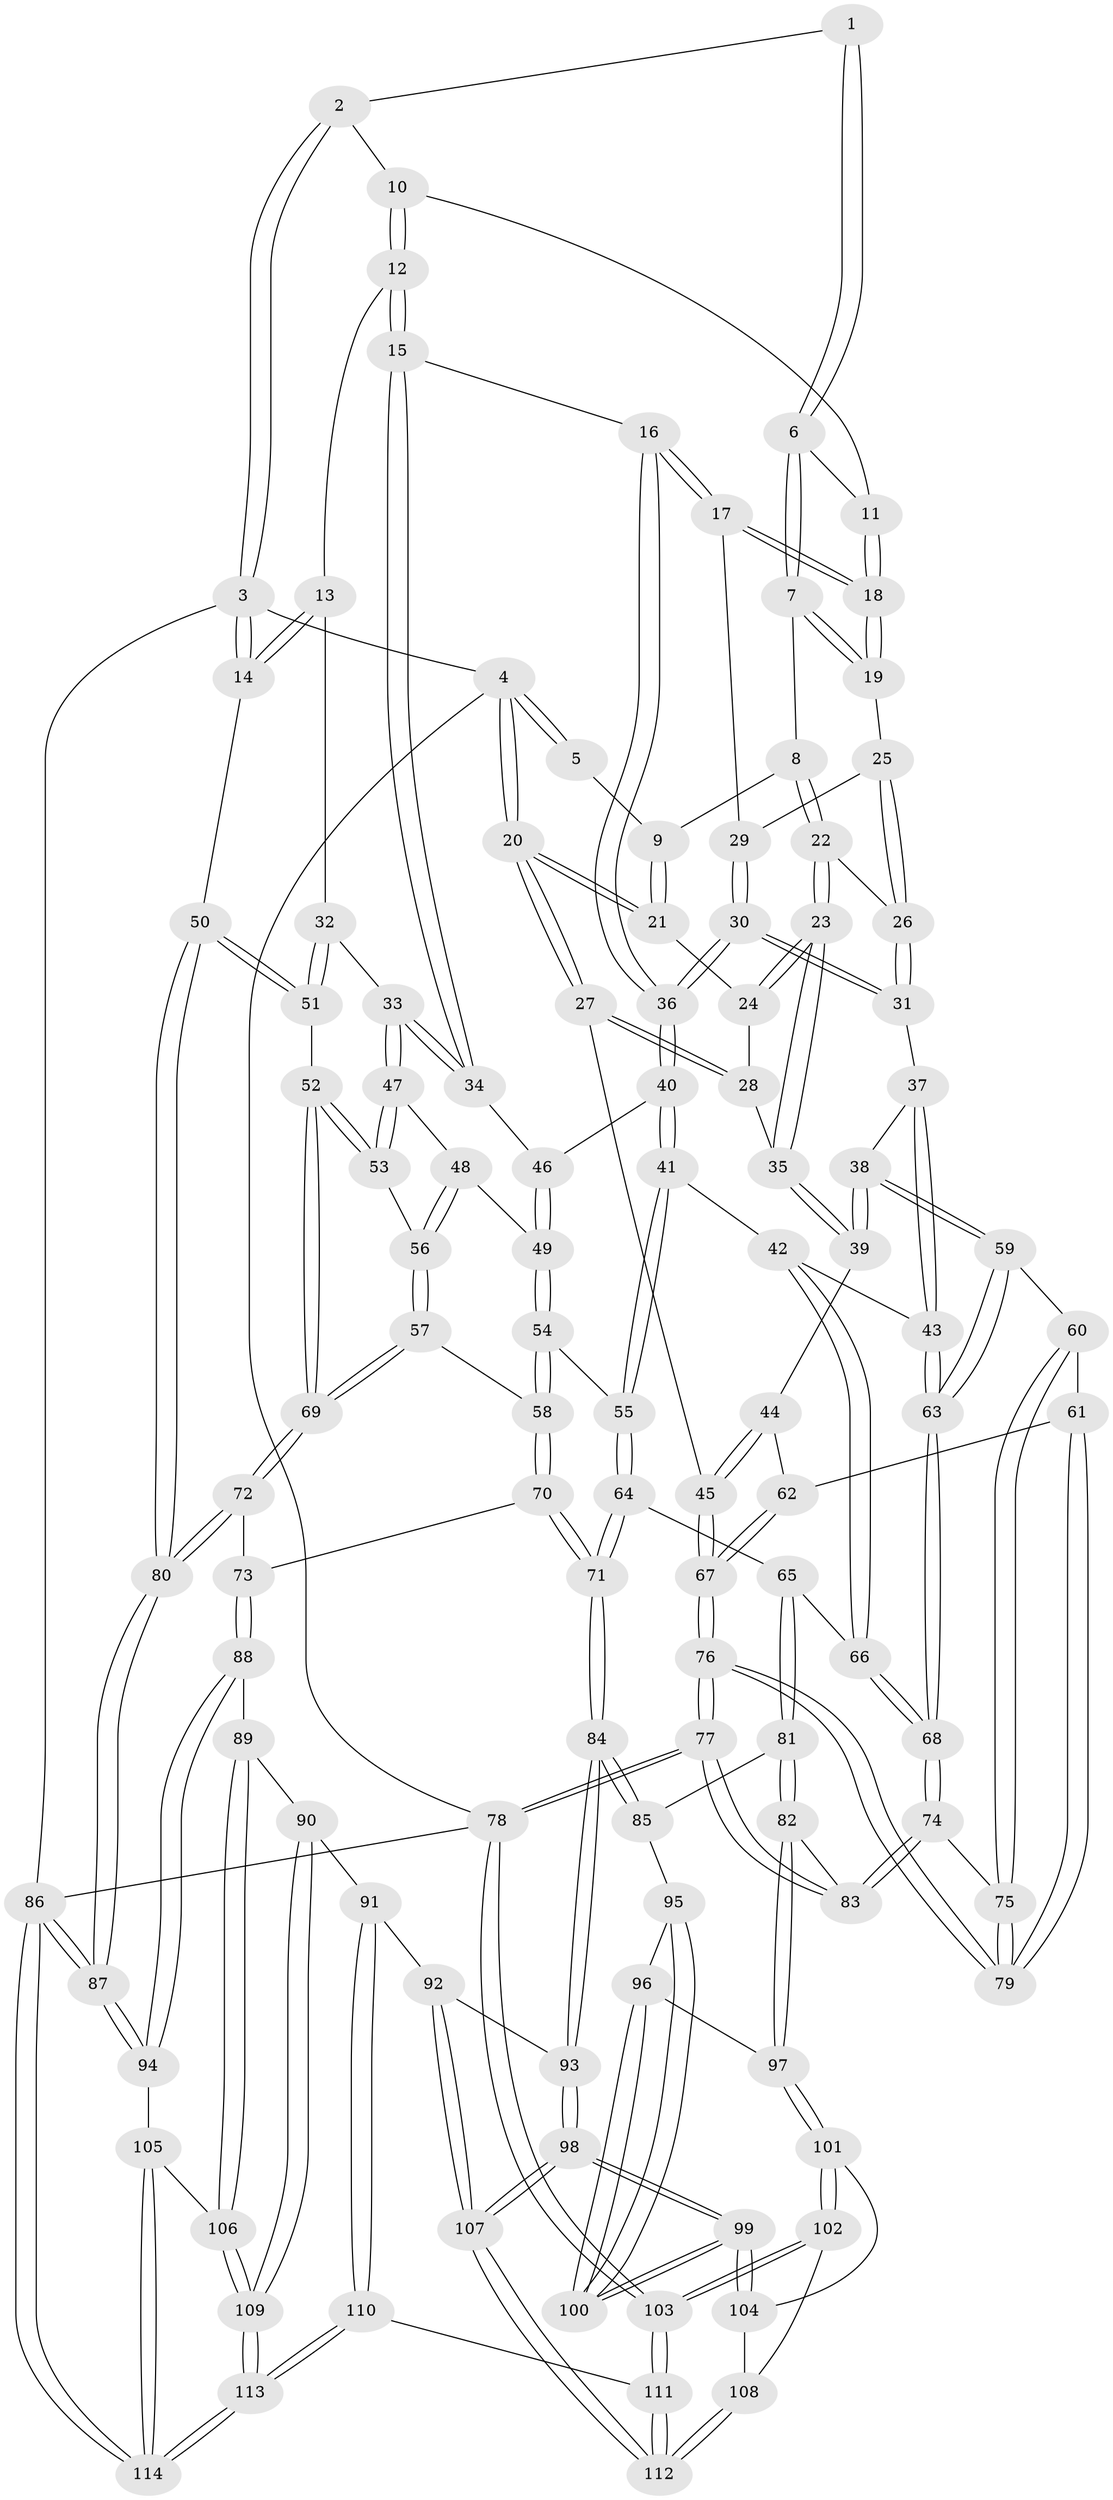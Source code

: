 // coarse degree distribution, {8: 0.017543859649122806, 7: 0.017543859649122806, 5: 0.22807017543859648, 6: 0.22807017543859648, 4: 0.3684210526315789, 3: 0.14035087719298245}
// Generated by graph-tools (version 1.1) at 2025/21/03/04/25 18:21:30]
// undirected, 114 vertices, 282 edges
graph export_dot {
graph [start="1"]
  node [color=gray90,style=filled];
  1 [pos="+0.4562470223003885+0"];
  2 [pos="+0.5545315207435627+0"];
  3 [pos="+1+0"];
  4 [pos="+0+0"];
  5 [pos="+0.23495210704753516+0"];
  6 [pos="+0.3801218448230804+0.1449199246048496"];
  7 [pos="+0.37680532117191534+0.15072146456040536"];
  8 [pos="+0.25032646882032855+0.15283047193735752"];
  9 [pos="+0.2096624393514422+0.13239440074097186"];
  10 [pos="+0.6068105659400973+0.007033338077275149"];
  11 [pos="+0.5716025076235948+0.10945992900779053"];
  12 [pos="+0.7841531720817982+0.13214878143868533"];
  13 [pos="+0.9667702700525939+0.11895528004850904"];
  14 [pos="+1+0"];
  15 [pos="+0.6484736740450653+0.32857620794211007"];
  16 [pos="+0.5845872377209717+0.301743071252532"];
  17 [pos="+0.5596007154134847+0.2655138558863748"];
  18 [pos="+0.5591217244124134+0.2647009571287809"];
  19 [pos="+0.41350475835918954+0.2167661510707161"];
  20 [pos="+0+0"];
  21 [pos="+0.17231129920345345+0.15337276690690446"];
  22 [pos="+0.2914903704518582+0.3104596298674495"];
  23 [pos="+0.1465327423163159+0.3440530464849579"];
  24 [pos="+0.1452160944471609+0.18936291973988284"];
  25 [pos="+0.3740894556455979+0.27455168685511383"];
  26 [pos="+0.31418787829442124+0.32207579756206456"];
  27 [pos="+0+0.16628418212876456"];
  28 [pos="+0+0.2142027995262243"];
  29 [pos="+0.4155985718158395+0.3196129372926318"];
  30 [pos="+0.43079353869802967+0.40586122353700926"];
  31 [pos="+0.33478255842062854+0.379786105065849"];
  32 [pos="+0.806162201949094+0.39738061158723526"];
  33 [pos="+0.7098711706716017+0.38528503605755765"];
  34 [pos="+0.669219904400151+0.35694358239926594"];
  35 [pos="+0.1348314118737102+0.36254177153621336"];
  36 [pos="+0.4516201070679331+0.4165069875430827"];
  37 [pos="+0.31907038574092744+0.40375200392201105"];
  38 [pos="+0.13369116883588408+0.457180832866398"];
  39 [pos="+0.11704602753685178+0.44347462333901483"];
  40 [pos="+0.4541689471865188+0.47032044092731734"];
  41 [pos="+0.44751709097170556+0.5209478243907997"];
  42 [pos="+0.4033753845377876+0.5385466851952495"];
  43 [pos="+0.3211251738257001+0.5472269911316777"];
  44 [pos="+0.06577210120150173+0.4559913492976551"];
  45 [pos="+0+0.45188556869938784"];
  46 [pos="+0.5952828032228638+0.45996271010217255"];
  47 [pos="+0.6994726973930597+0.46561360929973966"];
  48 [pos="+0.6817682450474217+0.5084769806546051"];
  49 [pos="+0.5729040485639082+0.5247440931556618"];
  50 [pos="+1+0.5255260654073557"];
  51 [pos="+0.9647600235958793+0.539794854362403"];
  52 [pos="+0.8709572936678632+0.6250839771429425"];
  53 [pos="+0.7697101962157734+0.5818325023297469"];
  54 [pos="+0.555265301750667+0.5563187384005818"];
  55 [pos="+0.5006735077006964+0.5617211015114091"];
  56 [pos="+0.6647918076443453+0.5819544717527853"];
  57 [pos="+0.6604261316661222+0.5867048955357257"];
  58 [pos="+0.6385266846399625+0.6090918719007656"];
  59 [pos="+0.215774740126485+0.5776759608763106"];
  60 [pos="+0.19915346074515736+0.5959512982778328"];
  61 [pos="+0.12137809741299176+0.6492027597299755"];
  62 [pos="+0.048084966593695884+0.5955510264044972"];
  63 [pos="+0.2592353589449099+0.5872787983861479"];
  64 [pos="+0.49763033069220225+0.6017740977440407"];
  65 [pos="+0.4422412600683904+0.6987026611183221"];
  66 [pos="+0.41189015574777804+0.6971888668489535"];
  67 [pos="+0+0.7770423588477238"];
  68 [pos="+0.32751323321466685+0.7213765691638433"];
  69 [pos="+0.8432732030443619+0.6762039727979077"];
  70 [pos="+0.6488636380936185+0.7232747785953696"];
  71 [pos="+0.6103187489281876+0.7518675898280434"];
  72 [pos="+0.8134990985991205+0.7333531145605252"];
  73 [pos="+0.8134975753645073+0.7333550353905034"];
  74 [pos="+0.31170960530212677+0.775236461925697"];
  75 [pos="+0.1888554706842858+0.7439630764504648"];
  76 [pos="+0+1"];
  77 [pos="+0+1"];
  78 [pos="+0+1"];
  79 [pos="+0.002868990268745089+0.8243942143500927"];
  80 [pos="+1+0.8510273401828564"];
  81 [pos="+0.5036714323379963+0.7503256560703995"];
  82 [pos="+0.34708725562175474+0.8381671491492094"];
  83 [pos="+0.3131994327435563+0.7978024505550068"];
  84 [pos="+0.6010488035704311+0.7628440335616369"];
  85 [pos="+0.5473045905539479+0.7716865370387592"];
  86 [pos="+1+1"];
  87 [pos="+1+0.8783674755562219"];
  88 [pos="+0.8228645963639937+0.7906831739660847"];
  89 [pos="+0.8122950008870932+0.8585846487277133"];
  90 [pos="+0.7912768116898793+0.8834448023924854"];
  91 [pos="+0.7767710474077976+0.8927378480580309"];
  92 [pos="+0.7278026676859428+0.9007183125901398"];
  93 [pos="+0.6253234731989394+0.8511150506975658"];
  94 [pos="+1+0.8874836556883173"];
  95 [pos="+0.522445221768426+0.8058021386868938"];
  96 [pos="+0.41011199705400986+0.8462638048103637"];
  97 [pos="+0.35103579757938924+0.8453022862617829"];
  98 [pos="+0.5438507260010172+1"];
  99 [pos="+0.5019434960978718+0.9883895955460275"];
  100 [pos="+0.4954728027118885+0.8968561820229831"];
  101 [pos="+0.35390253597778004+0.8764977256699527"];
  102 [pos="+0.3155496090791466+0.9479357046045116"];
  103 [pos="+0+1"];
  104 [pos="+0.41552755122229745+0.9291698062226228"];
  105 [pos="+0.9184879474831602+0.9343794075301786"];
  106 [pos="+0.912880118431596+0.9332803987880631"];
  107 [pos="+0.558970533107044+1"];
  108 [pos="+0.36874638100258317+0.9820388344350188"];
  109 [pos="+0.8428869606357051+1"];
  110 [pos="+0.7154902098712739+1"];
  111 [pos="+0.5648092036469162+1"];
  112 [pos="+0.5590653996200556+1"];
  113 [pos="+0.7818051605199813+1"];
  114 [pos="+0.9704332005188924+1"];
  1 -- 2;
  1 -- 6;
  1 -- 6;
  2 -- 3;
  2 -- 3;
  2 -- 10;
  3 -- 4;
  3 -- 14;
  3 -- 14;
  3 -- 86;
  4 -- 5;
  4 -- 5;
  4 -- 20;
  4 -- 20;
  4 -- 78;
  5 -- 9;
  6 -- 7;
  6 -- 7;
  6 -- 11;
  7 -- 8;
  7 -- 19;
  7 -- 19;
  8 -- 9;
  8 -- 22;
  8 -- 22;
  9 -- 21;
  9 -- 21;
  10 -- 11;
  10 -- 12;
  10 -- 12;
  11 -- 18;
  11 -- 18;
  12 -- 13;
  12 -- 15;
  12 -- 15;
  13 -- 14;
  13 -- 14;
  13 -- 32;
  14 -- 50;
  15 -- 16;
  15 -- 34;
  15 -- 34;
  16 -- 17;
  16 -- 17;
  16 -- 36;
  16 -- 36;
  17 -- 18;
  17 -- 18;
  17 -- 29;
  18 -- 19;
  18 -- 19;
  19 -- 25;
  20 -- 21;
  20 -- 21;
  20 -- 27;
  20 -- 27;
  21 -- 24;
  22 -- 23;
  22 -- 23;
  22 -- 26;
  23 -- 24;
  23 -- 24;
  23 -- 35;
  23 -- 35;
  24 -- 28;
  25 -- 26;
  25 -- 26;
  25 -- 29;
  26 -- 31;
  26 -- 31;
  27 -- 28;
  27 -- 28;
  27 -- 45;
  28 -- 35;
  29 -- 30;
  29 -- 30;
  30 -- 31;
  30 -- 31;
  30 -- 36;
  30 -- 36;
  31 -- 37;
  32 -- 33;
  32 -- 51;
  32 -- 51;
  33 -- 34;
  33 -- 34;
  33 -- 47;
  33 -- 47;
  34 -- 46;
  35 -- 39;
  35 -- 39;
  36 -- 40;
  36 -- 40;
  37 -- 38;
  37 -- 43;
  37 -- 43;
  38 -- 39;
  38 -- 39;
  38 -- 59;
  38 -- 59;
  39 -- 44;
  40 -- 41;
  40 -- 41;
  40 -- 46;
  41 -- 42;
  41 -- 55;
  41 -- 55;
  42 -- 43;
  42 -- 66;
  42 -- 66;
  43 -- 63;
  43 -- 63;
  44 -- 45;
  44 -- 45;
  44 -- 62;
  45 -- 67;
  45 -- 67;
  46 -- 49;
  46 -- 49;
  47 -- 48;
  47 -- 53;
  47 -- 53;
  48 -- 49;
  48 -- 56;
  48 -- 56;
  49 -- 54;
  49 -- 54;
  50 -- 51;
  50 -- 51;
  50 -- 80;
  50 -- 80;
  51 -- 52;
  52 -- 53;
  52 -- 53;
  52 -- 69;
  52 -- 69;
  53 -- 56;
  54 -- 55;
  54 -- 58;
  54 -- 58;
  55 -- 64;
  55 -- 64;
  56 -- 57;
  56 -- 57;
  57 -- 58;
  57 -- 69;
  57 -- 69;
  58 -- 70;
  58 -- 70;
  59 -- 60;
  59 -- 63;
  59 -- 63;
  60 -- 61;
  60 -- 75;
  60 -- 75;
  61 -- 62;
  61 -- 79;
  61 -- 79;
  62 -- 67;
  62 -- 67;
  63 -- 68;
  63 -- 68;
  64 -- 65;
  64 -- 71;
  64 -- 71;
  65 -- 66;
  65 -- 81;
  65 -- 81;
  66 -- 68;
  66 -- 68;
  67 -- 76;
  67 -- 76;
  68 -- 74;
  68 -- 74;
  69 -- 72;
  69 -- 72;
  70 -- 71;
  70 -- 71;
  70 -- 73;
  71 -- 84;
  71 -- 84;
  72 -- 73;
  72 -- 80;
  72 -- 80;
  73 -- 88;
  73 -- 88;
  74 -- 75;
  74 -- 83;
  74 -- 83;
  75 -- 79;
  75 -- 79;
  76 -- 77;
  76 -- 77;
  76 -- 79;
  76 -- 79;
  77 -- 78;
  77 -- 78;
  77 -- 83;
  77 -- 83;
  78 -- 103;
  78 -- 103;
  78 -- 86;
  80 -- 87;
  80 -- 87;
  81 -- 82;
  81 -- 82;
  81 -- 85;
  82 -- 83;
  82 -- 97;
  82 -- 97;
  84 -- 85;
  84 -- 85;
  84 -- 93;
  84 -- 93;
  85 -- 95;
  86 -- 87;
  86 -- 87;
  86 -- 114;
  86 -- 114;
  87 -- 94;
  87 -- 94;
  88 -- 89;
  88 -- 94;
  88 -- 94;
  89 -- 90;
  89 -- 106;
  89 -- 106;
  90 -- 91;
  90 -- 109;
  90 -- 109;
  91 -- 92;
  91 -- 110;
  91 -- 110;
  92 -- 93;
  92 -- 107;
  92 -- 107;
  93 -- 98;
  93 -- 98;
  94 -- 105;
  95 -- 96;
  95 -- 100;
  95 -- 100;
  96 -- 97;
  96 -- 100;
  96 -- 100;
  97 -- 101;
  97 -- 101;
  98 -- 99;
  98 -- 99;
  98 -- 107;
  98 -- 107;
  99 -- 100;
  99 -- 100;
  99 -- 104;
  99 -- 104;
  101 -- 102;
  101 -- 102;
  101 -- 104;
  102 -- 103;
  102 -- 103;
  102 -- 108;
  103 -- 111;
  103 -- 111;
  104 -- 108;
  105 -- 106;
  105 -- 114;
  105 -- 114;
  106 -- 109;
  106 -- 109;
  107 -- 112;
  107 -- 112;
  108 -- 112;
  108 -- 112;
  109 -- 113;
  109 -- 113;
  110 -- 111;
  110 -- 113;
  110 -- 113;
  111 -- 112;
  111 -- 112;
  113 -- 114;
  113 -- 114;
}
